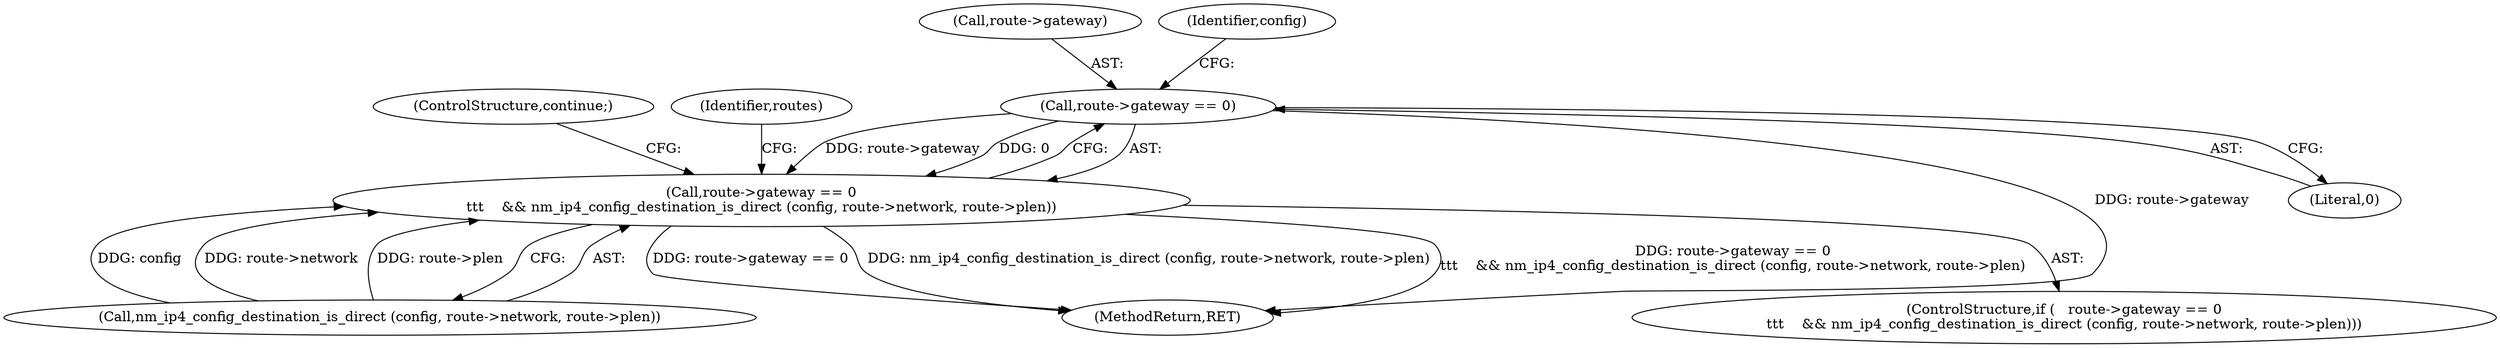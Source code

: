 digraph "0_NetworkManager_d5fc88e573fa58b93034b04d35a2454f5d28cad9_0@pointer" {
"1000169" [label="(Call,route->gateway == 0)"];
"1000168" [label="(Call,route->gateway == 0\n\t\t\t    && nm_ip4_config_destination_is_direct (config, route->network, route->plen))"];
"1000199" [label="(MethodReturn,RET)"];
"1000182" [label="(ControlStructure,continue;)"];
"1000184" [label="(Identifier,routes)"];
"1000174" [label="(Call,nm_ip4_config_destination_is_direct (config, route->network, route->plen))"];
"1000168" [label="(Call,route->gateway == 0\n\t\t\t    && nm_ip4_config_destination_is_direct (config, route->network, route->plen))"];
"1000170" [label="(Call,route->gateway)"];
"1000173" [label="(Literal,0)"];
"1000169" [label="(Call,route->gateway == 0)"];
"1000167" [label="(ControlStructure,if (   route->gateway == 0\n\t\t\t    && nm_ip4_config_destination_is_direct (config, route->network, route->plen)))"];
"1000175" [label="(Identifier,config)"];
"1000169" -> "1000168"  [label="AST: "];
"1000169" -> "1000173"  [label="CFG: "];
"1000170" -> "1000169"  [label="AST: "];
"1000173" -> "1000169"  [label="AST: "];
"1000175" -> "1000169"  [label="CFG: "];
"1000168" -> "1000169"  [label="CFG: "];
"1000169" -> "1000199"  [label="DDG: route->gateway"];
"1000169" -> "1000168"  [label="DDG: route->gateway"];
"1000169" -> "1000168"  [label="DDG: 0"];
"1000168" -> "1000167"  [label="AST: "];
"1000168" -> "1000174"  [label="CFG: "];
"1000174" -> "1000168"  [label="AST: "];
"1000182" -> "1000168"  [label="CFG: "];
"1000184" -> "1000168"  [label="CFG: "];
"1000168" -> "1000199"  [label="DDG: route->gateway == 0\n\t\t\t    && nm_ip4_config_destination_is_direct (config, route->network, route->plen)"];
"1000168" -> "1000199"  [label="DDG: route->gateway == 0"];
"1000168" -> "1000199"  [label="DDG: nm_ip4_config_destination_is_direct (config, route->network, route->plen)"];
"1000174" -> "1000168"  [label="DDG: config"];
"1000174" -> "1000168"  [label="DDG: route->network"];
"1000174" -> "1000168"  [label="DDG: route->plen"];
}
